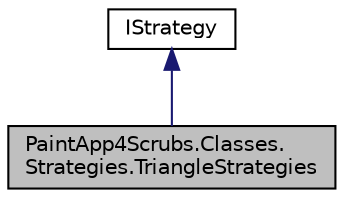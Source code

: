 digraph "PaintApp4Scrubs.Classes.Strategies.TriangleStrategies"
{
 // LATEX_PDF_SIZE
  edge [fontname="Helvetica",fontsize="10",labelfontname="Helvetica",labelfontsize="10"];
  node [fontname="Helvetica",fontsize="10",shape=record];
  Node1 [label="PaintApp4Scrubs.Classes.\lStrategies.TriangleStrategies",height=0.2,width=0.4,color="black", fillcolor="grey75", style="filled", fontcolor="black",tooltip="triangle strategies"];
  Node2 -> Node1 [dir="back",color="midnightblue",fontsize="10",style="solid",fontname="Helvetica"];
  Node2 [label="IStrategy",height=0.2,width=0.4,color="black", fillcolor="white", style="filled",URL="$interface_paint_app4_scrubs_1_1_interfaces_1_1_i_strategy.html",tooltip="the strategy interface /summary>"];
}
